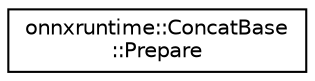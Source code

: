 digraph "Graphical Class Hierarchy"
{
  edge [fontname="Helvetica",fontsize="10",labelfontname="Helvetica",labelfontsize="10"];
  node [fontname="Helvetica",fontsize="10",shape=record];
  rankdir="LR";
  Node0 [label="onnxruntime::ConcatBase\l::Prepare",height=0.2,width=0.4,color="black", fillcolor="white", style="filled",URL="$structonnxruntime_1_1ConcatBase_1_1Prepare.html"];
}
